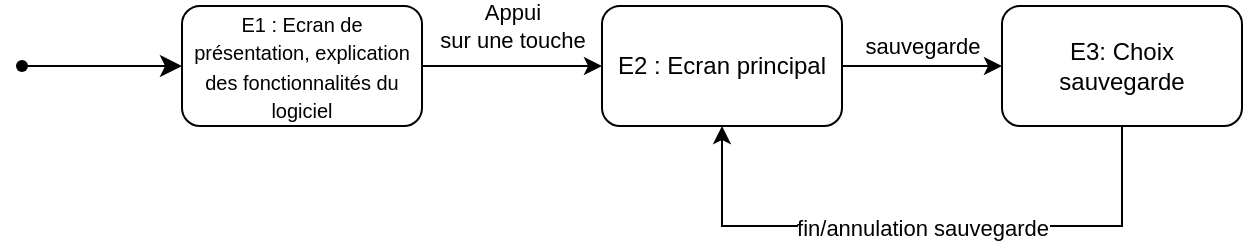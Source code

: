<mxfile version="24.1.0" type="device">
  <diagram name="Page-1" id="54QoPKI05j9jETw8htyo">
    <mxGraphModel dx="724" dy="434" grid="1" gridSize="10" guides="1" tooltips="1" connect="1" arrows="1" fold="1" page="1" pageScale="1" pageWidth="850" pageHeight="1100" math="0" shadow="0">
      <root>
        <mxCell id="0" />
        <mxCell id="1" parent="0" />
        <mxCell id="ipHmecz-_H0KIu5FPHxB-3" style="edgeStyle=orthogonalEdgeStyle;rounded=0;orthogonalLoop=1;jettySize=auto;html=1;exitX=1;exitY=0.5;exitDx=0;exitDy=0;entryX=0;entryY=0.5;entryDx=0;entryDy=0;" edge="1" parent="1" source="ipHmecz-_H0KIu5FPHxB-1" target="ipHmecz-_H0KIu5FPHxB-2">
          <mxGeometry relative="1" as="geometry" />
        </mxCell>
        <mxCell id="ipHmecz-_H0KIu5FPHxB-4" value="Appui&lt;div&gt;sur une touche&lt;/div&gt;" style="edgeLabel;html=1;align=center;verticalAlign=middle;resizable=0;points=[];" vertex="1" connectable="0" parent="ipHmecz-_H0KIu5FPHxB-3">
          <mxGeometry x="0.249" relative="1" as="geometry">
            <mxPoint x="-11" y="-20" as="offset" />
          </mxGeometry>
        </mxCell>
        <mxCell id="ipHmecz-_H0KIu5FPHxB-1" value="&lt;font style=&quot;font-size: 10px;&quot;&gt;E1 : Ecran de présentation, explication des fonctionnalités du logiciel&lt;/font&gt;" style="rounded=1;whiteSpace=wrap;html=1;" vertex="1" parent="1">
          <mxGeometry x="130" y="450" width="120" height="60" as="geometry" />
        </mxCell>
        <mxCell id="ipHmecz-_H0KIu5FPHxB-8" style="edgeStyle=orthogonalEdgeStyle;rounded=0;orthogonalLoop=1;jettySize=auto;html=1;exitX=1;exitY=0.5;exitDx=0;exitDy=0;entryX=0;entryY=0.5;entryDx=0;entryDy=0;" edge="1" parent="1" source="ipHmecz-_H0KIu5FPHxB-2" target="ipHmecz-_H0KIu5FPHxB-7">
          <mxGeometry relative="1" as="geometry" />
        </mxCell>
        <mxCell id="ipHmecz-_H0KIu5FPHxB-9" value="sauvegarde" style="edgeLabel;html=1;align=center;verticalAlign=middle;resizable=0;points=[];" vertex="1" connectable="0" parent="ipHmecz-_H0KIu5FPHxB-8">
          <mxGeometry x="0.19" y="1" relative="1" as="geometry">
            <mxPoint x="-8" y="-9" as="offset" />
          </mxGeometry>
        </mxCell>
        <mxCell id="ipHmecz-_H0KIu5FPHxB-2" value="E2 : Ecran principal" style="rounded=1;whiteSpace=wrap;html=1;" vertex="1" parent="1">
          <mxGeometry x="340" y="450" width="120" height="60" as="geometry" />
        </mxCell>
        <mxCell id="ipHmecz-_H0KIu5FPHxB-5" value="" style="shape=waypoint;sketch=0;fillStyle=solid;size=6;pointerEvents=1;points=[];fillColor=none;resizable=0;rotatable=0;perimeter=centerPerimeter;snapToPoint=1;" vertex="1" parent="1">
          <mxGeometry x="40" y="470" width="20" height="20" as="geometry" />
        </mxCell>
        <mxCell id="ipHmecz-_H0KIu5FPHxB-6" value="" style="edgeStyle=segmentEdgeStyle;endArrow=classic;html=1;curved=0;rounded=0;endSize=8;startSize=8;exitX=0.767;exitY=0.5;exitDx=0;exitDy=0;exitPerimeter=0;entryX=0;entryY=0.5;entryDx=0;entryDy=0;" edge="1" parent="1" source="ipHmecz-_H0KIu5FPHxB-5">
          <mxGeometry width="50" height="50" relative="1" as="geometry">
            <mxPoint x="260" y="460" as="sourcePoint" />
            <mxPoint x="130" y="480" as="targetPoint" />
          </mxGeometry>
        </mxCell>
        <mxCell id="ipHmecz-_H0KIu5FPHxB-10" style="edgeStyle=orthogonalEdgeStyle;rounded=0;orthogonalLoop=1;jettySize=auto;html=1;exitX=0.5;exitY=1;exitDx=0;exitDy=0;entryX=0.5;entryY=1;entryDx=0;entryDy=0;" edge="1" parent="1" source="ipHmecz-_H0KIu5FPHxB-7" target="ipHmecz-_H0KIu5FPHxB-2">
          <mxGeometry relative="1" as="geometry">
            <mxPoint x="600" y="540" as="sourcePoint" />
            <mxPoint x="400" y="540" as="targetPoint" />
            <Array as="points">
              <mxPoint x="600" y="560" />
              <mxPoint x="400" y="560" />
            </Array>
          </mxGeometry>
        </mxCell>
        <mxCell id="ipHmecz-_H0KIu5FPHxB-11" value="fin/annulation sauvegarde" style="edgeLabel;html=1;align=center;verticalAlign=middle;resizable=0;points=[];" vertex="1" connectable="0" parent="ipHmecz-_H0KIu5FPHxB-10">
          <mxGeometry x="0.005" y="1" relative="1" as="geometry">
            <mxPoint as="offset" />
          </mxGeometry>
        </mxCell>
        <mxCell id="ipHmecz-_H0KIu5FPHxB-7" value="E3: Choix sauvegarde" style="rounded=1;whiteSpace=wrap;html=1;" vertex="1" parent="1">
          <mxGeometry x="540" y="450" width="120" height="60" as="geometry" />
        </mxCell>
      </root>
    </mxGraphModel>
  </diagram>
</mxfile>
